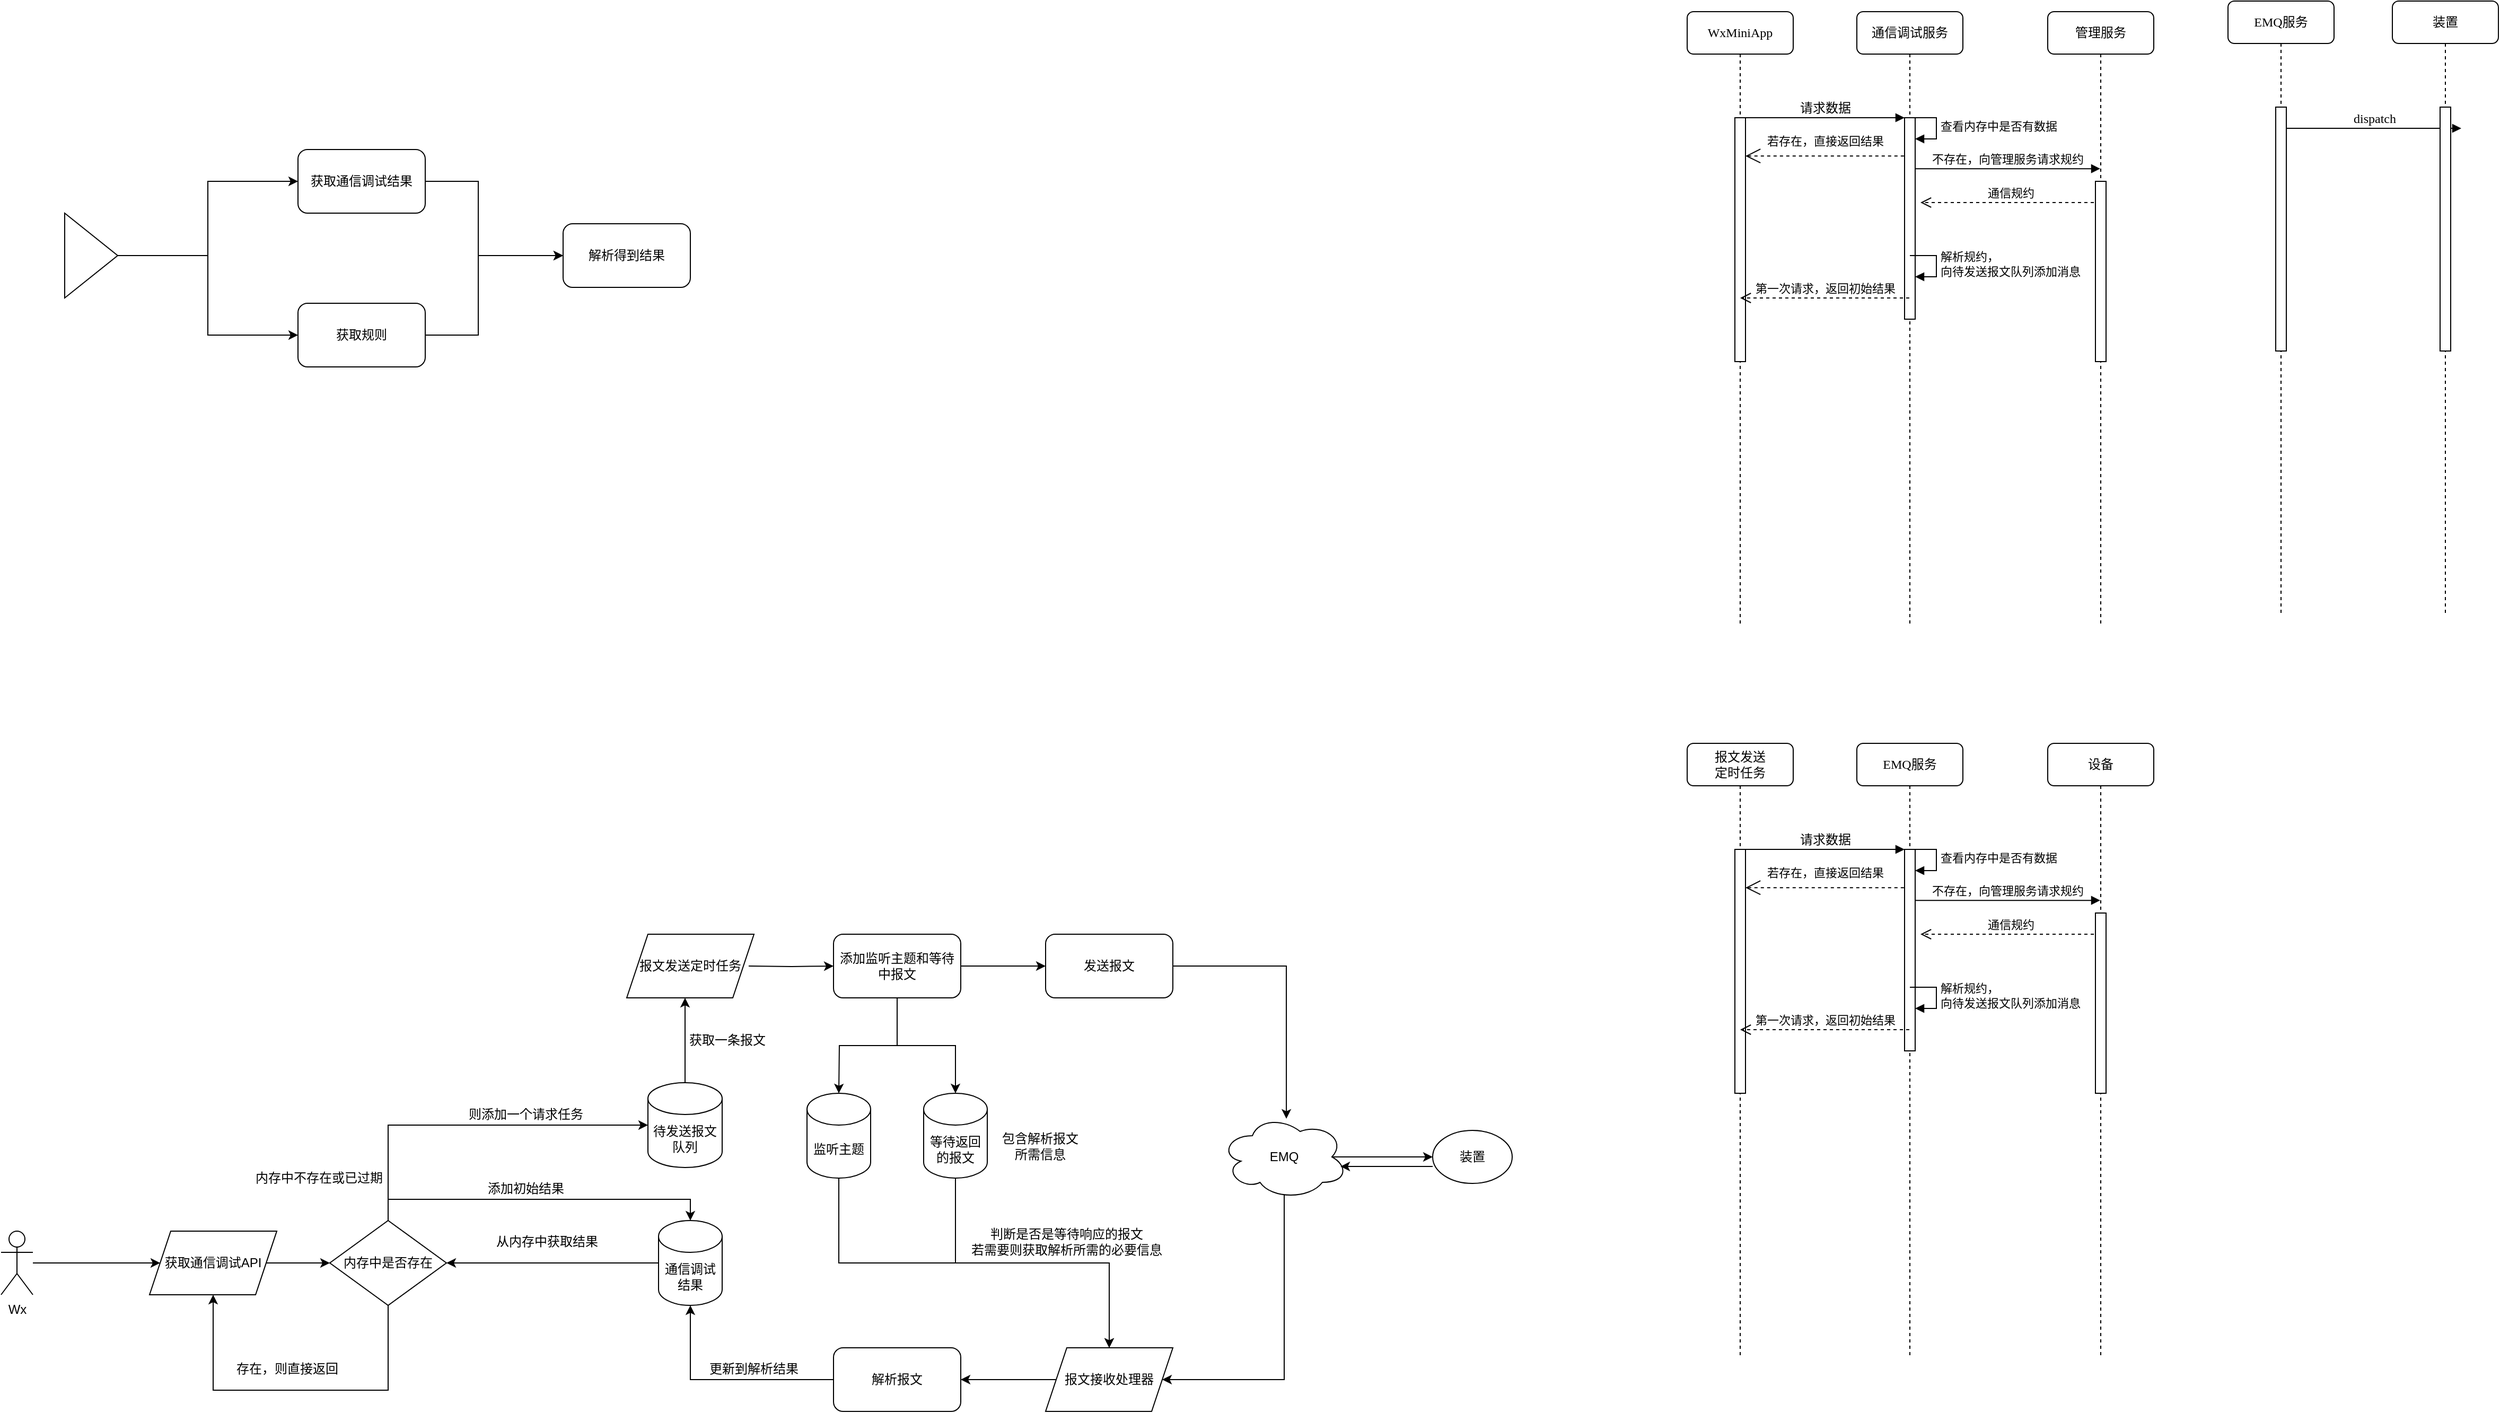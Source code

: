 <mxfile version="14.2.4" type="github">
  <diagram name="Page-1" id="13e1069c-82ec-6db2-03f1-153e76fe0fe0">
    <mxGraphModel dx="4223" dy="905" grid="1" gridSize="10" guides="1" tooltips="1" connect="1" arrows="1" fold="1" page="1" pageScale="1" pageWidth="1100" pageHeight="850" background="#ffffff" math="0" shadow="0">
      <root>
        <mxCell id="0" />
        <mxCell id="1" parent="0" />
        <mxCell id="P9kjovQ-LpbU41VSsLbJ-1" value="" style="html=1;points=[];perimeter=orthogonalPerimeter;rounded=0;shadow=0;comic=0;labelBackgroundColor=none;strokeWidth=1;fontFamily=Verdana;fontSize=12;align=center;" vertex="1" parent="1">
          <mxGeometry x="645" y="180" width="10" height="230" as="geometry" />
        </mxCell>
        <mxCell id="P9kjovQ-LpbU41VSsLbJ-2" value="dispatch" style="html=1;verticalAlign=bottom;endArrow=block;entryX=0;entryY=0;labelBackgroundColor=none;fontFamily=Verdana;fontSize=12;edgeStyle=elbowEdgeStyle;elbow=vertical;" edge="1" parent="1" source="P9kjovQ-LpbU41VSsLbJ-1">
          <mxGeometry relative="1" as="geometry">
            <mxPoint x="745" y="200" as="sourcePoint" />
            <mxPoint x="820" y="200.0" as="targetPoint" />
          </mxGeometry>
        </mxCell>
        <mxCell id="P9kjovQ-LpbU41VSsLbJ-4" value="EMQ服务" style="shape=umlLifeline;perimeter=lifelinePerimeter;whiteSpace=wrap;html=1;container=1;collapsible=0;recursiveResize=0;outlineConnect=0;rounded=1;shadow=0;comic=0;labelBackgroundColor=none;strokeWidth=1;fontFamily=Verdana;fontSize=12;align=center;" vertex="1" parent="1">
          <mxGeometry x="600" y="80" width="100" height="580" as="geometry" />
        </mxCell>
        <mxCell id="P9kjovQ-LpbU41VSsLbJ-5" value="" style="html=1;points=[];perimeter=orthogonalPerimeter;rounded=0;shadow=0;comic=0;labelBackgroundColor=none;strokeWidth=1;fontFamily=Verdana;fontSize=12;align=center;" vertex="1" parent="P9kjovQ-LpbU41VSsLbJ-4">
          <mxGeometry x="45" y="100" width="10" height="230" as="geometry" />
        </mxCell>
        <mxCell id="P9kjovQ-LpbU41VSsLbJ-6" value="装置" style="shape=umlLifeline;perimeter=lifelinePerimeter;whiteSpace=wrap;html=1;container=1;collapsible=0;recursiveResize=0;outlineConnect=0;rounded=1;shadow=0;comic=0;labelBackgroundColor=none;strokeWidth=1;fontFamily=Verdana;fontSize=12;align=center;" vertex="1" parent="1">
          <mxGeometry x="755" y="80" width="100" height="580" as="geometry" />
        </mxCell>
        <mxCell id="P9kjovQ-LpbU41VSsLbJ-7" value="" style="html=1;points=[];perimeter=orthogonalPerimeter;rounded=0;shadow=0;comic=0;labelBackgroundColor=none;strokeWidth=1;fontFamily=Verdana;fontSize=12;align=center;" vertex="1" parent="P9kjovQ-LpbU41VSsLbJ-6">
          <mxGeometry x="45" y="100" width="10" height="230" as="geometry" />
        </mxCell>
        <mxCell id="P9kjovQ-LpbU41VSsLbJ-23" value="通信调试服务" style="shape=umlLifeline;perimeter=lifelinePerimeter;whiteSpace=wrap;html=1;container=1;collapsible=0;recursiveResize=0;outlineConnect=0;rounded=1;shadow=0;comic=0;labelBackgroundColor=none;strokeWidth=1;fontFamily=Verdana;fontSize=12;align=center;" vertex="1" parent="1">
          <mxGeometry x="250" y="90" width="100" height="580" as="geometry" />
        </mxCell>
        <mxCell id="P9kjovQ-LpbU41VSsLbJ-24" value="" style="html=1;points=[];perimeter=orthogonalPerimeter;rounded=0;shadow=0;comic=0;labelBackgroundColor=none;strokeWidth=1;fontFamily=Verdana;fontSize=12;align=center;" vertex="1" parent="P9kjovQ-LpbU41VSsLbJ-23">
          <mxGeometry x="45" y="100" width="10" height="190" as="geometry" />
        </mxCell>
        <mxCell id="P9kjovQ-LpbU41VSsLbJ-25" value="WxMiniApp" style="shape=umlLifeline;perimeter=lifelinePerimeter;whiteSpace=wrap;html=1;container=1;collapsible=0;recursiveResize=0;outlineConnect=0;rounded=1;shadow=0;comic=0;labelBackgroundColor=none;strokeWidth=1;fontFamily=Verdana;fontSize=12;align=center;" vertex="1" parent="P9kjovQ-LpbU41VSsLbJ-23">
          <mxGeometry x="-160" width="100" height="580" as="geometry" />
        </mxCell>
        <mxCell id="P9kjovQ-LpbU41VSsLbJ-26" value="" style="html=1;points=[];perimeter=orthogonalPerimeter;rounded=0;shadow=0;comic=0;labelBackgroundColor=none;strokeWidth=1;fontFamily=Verdana;fontSize=12;align=center;" vertex="1" parent="P9kjovQ-LpbU41VSsLbJ-25">
          <mxGeometry x="45" y="100" width="10" height="230" as="geometry" />
        </mxCell>
        <mxCell id="P9kjovQ-LpbU41VSsLbJ-36" value="第一次请求，返回初始结果" style="html=1;verticalAlign=bottom;endArrow=open;dashed=1;endSize=8;" edge="1" parent="P9kjovQ-LpbU41VSsLbJ-25" source="P9kjovQ-LpbU41VSsLbJ-23">
          <mxGeometry relative="1" as="geometry">
            <mxPoint x="130" y="270" as="sourcePoint" />
            <mxPoint x="50" y="270" as="targetPoint" />
          </mxGeometry>
        </mxCell>
        <mxCell id="P9kjovQ-LpbU41VSsLbJ-27" value="若存在，直接返回结果" style="endArrow=open;endSize=12;dashed=1;html=1;exitX=-0.06;exitY=0.19;exitDx=0;exitDy=0;exitPerimeter=0;" edge="1" parent="P9kjovQ-LpbU41VSsLbJ-23" source="P9kjovQ-LpbU41VSsLbJ-24" target="P9kjovQ-LpbU41VSsLbJ-26">
          <mxGeometry x="-0.005" y="-14" width="160" relative="1" as="geometry">
            <mxPoint x="-90" y="150" as="sourcePoint" />
            <mxPoint x="70" y="150" as="targetPoint" />
            <mxPoint as="offset" />
          </mxGeometry>
        </mxCell>
        <mxCell id="P9kjovQ-LpbU41VSsLbJ-28" value="&lt;div&gt;请求数据&lt;/div&gt;" style="html=1;verticalAlign=bottom;endArrow=block;entryX=0;entryY=0;labelBackgroundColor=none;fontFamily=Verdana;fontSize=12;edgeStyle=elbowEdgeStyle;elbow=vertical;" edge="1" parent="P9kjovQ-LpbU41VSsLbJ-23" source="P9kjovQ-LpbU41VSsLbJ-26" target="P9kjovQ-LpbU41VSsLbJ-24">
          <mxGeometry relative="1" as="geometry">
            <mxPoint x="-20" y="110" as="sourcePoint" />
          </mxGeometry>
        </mxCell>
        <mxCell id="P9kjovQ-LpbU41VSsLbJ-29" value="查看内存中是否有数据" style="edgeStyle=orthogonalEdgeStyle;html=1;align=left;spacingLeft=2;endArrow=block;rounded=0;entryX=1;entryY=0;" edge="1" parent="P9kjovQ-LpbU41VSsLbJ-23">
          <mxGeometry relative="1" as="geometry">
            <mxPoint x="50" y="100" as="sourcePoint" />
            <Array as="points">
              <mxPoint x="75" y="100" />
            </Array>
            <mxPoint x="55.0" y="120" as="targetPoint" />
          </mxGeometry>
        </mxCell>
        <mxCell id="P9kjovQ-LpbU41VSsLbJ-33" value="通信规约" style="html=1;verticalAlign=bottom;endArrow=open;dashed=1;endSize=8;" edge="1" parent="P9kjovQ-LpbU41VSsLbJ-23" source="P9kjovQ-LpbU41VSsLbJ-30">
          <mxGeometry relative="1" as="geometry">
            <mxPoint x="140" y="180" as="sourcePoint" />
            <mxPoint x="60" y="180" as="targetPoint" />
          </mxGeometry>
        </mxCell>
        <mxCell id="P9kjovQ-LpbU41VSsLbJ-35" value="&lt;div&gt;解析规约，&lt;/div&gt;&lt;div&gt;向待发送报文队列添加消息&lt;/div&gt;" style="edgeStyle=orthogonalEdgeStyle;html=1;align=left;spacingLeft=2;endArrow=block;rounded=0;entryX=1;entryY=0;" edge="1" parent="P9kjovQ-LpbU41VSsLbJ-23">
          <mxGeometry relative="1" as="geometry">
            <mxPoint x="50" y="230" as="sourcePoint" />
            <Array as="points">
              <mxPoint x="75" y="230" />
            </Array>
            <mxPoint x="55" y="250" as="targetPoint" />
          </mxGeometry>
        </mxCell>
        <mxCell id="P9kjovQ-LpbU41VSsLbJ-30" value="管理服务" style="shape=umlLifeline;perimeter=lifelinePerimeter;whiteSpace=wrap;html=1;container=1;collapsible=0;recursiveResize=0;outlineConnect=0;rounded=1;shadow=0;comic=0;labelBackgroundColor=none;strokeWidth=1;fontFamily=Verdana;fontSize=12;align=center;" vertex="1" parent="1">
          <mxGeometry x="430" y="90" width="100" height="580" as="geometry" />
        </mxCell>
        <mxCell id="P9kjovQ-LpbU41VSsLbJ-31" value="" style="html=1;points=[];perimeter=orthogonalPerimeter;rounded=0;shadow=0;comic=0;labelBackgroundColor=none;strokeWidth=1;fontFamily=Verdana;fontSize=12;align=center;" vertex="1" parent="P9kjovQ-LpbU41VSsLbJ-30">
          <mxGeometry x="45" y="160" width="10" height="170" as="geometry" />
        </mxCell>
        <mxCell id="P9kjovQ-LpbU41VSsLbJ-32" value="不存在，向管理服务请求规约" style="html=1;verticalAlign=bottom;endArrow=block;exitX=0.957;exitY=0.253;exitDx=0;exitDy=0;exitPerimeter=0;" edge="1" parent="1" source="P9kjovQ-LpbU41VSsLbJ-24" target="P9kjovQ-LpbU41VSsLbJ-30">
          <mxGeometry width="80" relative="1" as="geometry">
            <mxPoint x="300" y="240" as="sourcePoint" />
            <mxPoint x="380" y="240" as="targetPoint" />
          </mxGeometry>
        </mxCell>
        <mxCell id="P9kjovQ-LpbU41VSsLbJ-37" value="EMQ服务" style="shape=umlLifeline;perimeter=lifelinePerimeter;whiteSpace=wrap;html=1;container=1;collapsible=0;recursiveResize=0;outlineConnect=0;rounded=1;shadow=0;comic=0;labelBackgroundColor=none;strokeWidth=1;fontFamily=Verdana;fontSize=12;align=center;" vertex="1" parent="1">
          <mxGeometry x="250" y="780" width="100" height="580" as="geometry" />
        </mxCell>
        <mxCell id="P9kjovQ-LpbU41VSsLbJ-38" value="" style="html=1;points=[];perimeter=orthogonalPerimeter;rounded=0;shadow=0;comic=0;labelBackgroundColor=none;strokeWidth=1;fontFamily=Verdana;fontSize=12;align=center;" vertex="1" parent="P9kjovQ-LpbU41VSsLbJ-37">
          <mxGeometry x="45" y="100" width="10" height="190" as="geometry" />
        </mxCell>
        <mxCell id="P9kjovQ-LpbU41VSsLbJ-39" value="&lt;div&gt;报文发送&lt;/div&gt;&lt;div&gt;定时任务&lt;/div&gt;" style="shape=umlLifeline;perimeter=lifelinePerimeter;whiteSpace=wrap;html=1;container=1;collapsible=0;recursiveResize=0;outlineConnect=0;rounded=1;shadow=0;comic=0;labelBackgroundColor=none;strokeWidth=1;fontFamily=Verdana;fontSize=12;align=center;" vertex="1" parent="P9kjovQ-LpbU41VSsLbJ-37">
          <mxGeometry x="-160" width="100" height="580" as="geometry" />
        </mxCell>
        <mxCell id="P9kjovQ-LpbU41VSsLbJ-40" value="" style="html=1;points=[];perimeter=orthogonalPerimeter;rounded=0;shadow=0;comic=0;labelBackgroundColor=none;strokeWidth=1;fontFamily=Verdana;fontSize=12;align=center;" vertex="1" parent="P9kjovQ-LpbU41VSsLbJ-39">
          <mxGeometry x="45" y="100" width="10" height="230" as="geometry" />
        </mxCell>
        <mxCell id="P9kjovQ-LpbU41VSsLbJ-41" value="第一次请求，返回初始结果" style="html=1;verticalAlign=bottom;endArrow=open;dashed=1;endSize=8;" edge="1" parent="P9kjovQ-LpbU41VSsLbJ-39" source="P9kjovQ-LpbU41VSsLbJ-37">
          <mxGeometry relative="1" as="geometry">
            <mxPoint x="130" y="270" as="sourcePoint" />
            <mxPoint x="50" y="270" as="targetPoint" />
          </mxGeometry>
        </mxCell>
        <mxCell id="P9kjovQ-LpbU41VSsLbJ-42" value="若存在，直接返回结果" style="endArrow=open;endSize=12;dashed=1;html=1;exitX=-0.06;exitY=0.19;exitDx=0;exitDy=0;exitPerimeter=0;" edge="1" parent="P9kjovQ-LpbU41VSsLbJ-37" source="P9kjovQ-LpbU41VSsLbJ-38" target="P9kjovQ-LpbU41VSsLbJ-40">
          <mxGeometry x="-0.005" y="-14" width="160" relative="1" as="geometry">
            <mxPoint x="-90" y="150" as="sourcePoint" />
            <mxPoint x="70" y="150" as="targetPoint" />
            <mxPoint as="offset" />
          </mxGeometry>
        </mxCell>
        <mxCell id="P9kjovQ-LpbU41VSsLbJ-43" value="&lt;div&gt;请求数据&lt;/div&gt;" style="html=1;verticalAlign=bottom;endArrow=block;entryX=0;entryY=0;labelBackgroundColor=none;fontFamily=Verdana;fontSize=12;edgeStyle=elbowEdgeStyle;elbow=vertical;" edge="1" parent="P9kjovQ-LpbU41VSsLbJ-37" source="P9kjovQ-LpbU41VSsLbJ-40" target="P9kjovQ-LpbU41VSsLbJ-38">
          <mxGeometry relative="1" as="geometry">
            <mxPoint x="-20" y="110" as="sourcePoint" />
          </mxGeometry>
        </mxCell>
        <mxCell id="P9kjovQ-LpbU41VSsLbJ-44" value="查看内存中是否有数据" style="edgeStyle=orthogonalEdgeStyle;html=1;align=left;spacingLeft=2;endArrow=block;rounded=0;entryX=1;entryY=0;" edge="1" parent="P9kjovQ-LpbU41VSsLbJ-37">
          <mxGeometry relative="1" as="geometry">
            <mxPoint x="50" y="100" as="sourcePoint" />
            <Array as="points">
              <mxPoint x="75" y="100" />
            </Array>
            <mxPoint x="55.0" y="120" as="targetPoint" />
          </mxGeometry>
        </mxCell>
        <mxCell id="P9kjovQ-LpbU41VSsLbJ-45" value="通信规约" style="html=1;verticalAlign=bottom;endArrow=open;dashed=1;endSize=8;" edge="1" parent="P9kjovQ-LpbU41VSsLbJ-37" source="P9kjovQ-LpbU41VSsLbJ-47">
          <mxGeometry relative="1" as="geometry">
            <mxPoint x="140" y="180" as="sourcePoint" />
            <mxPoint x="60" y="180" as="targetPoint" />
          </mxGeometry>
        </mxCell>
        <mxCell id="P9kjovQ-LpbU41VSsLbJ-46" value="&lt;div&gt;解析规约，&lt;/div&gt;&lt;div&gt;向待发送报文队列添加消息&lt;/div&gt;" style="edgeStyle=orthogonalEdgeStyle;html=1;align=left;spacingLeft=2;endArrow=block;rounded=0;entryX=1;entryY=0;" edge="1" parent="P9kjovQ-LpbU41VSsLbJ-37">
          <mxGeometry relative="1" as="geometry">
            <mxPoint x="50" y="230" as="sourcePoint" />
            <Array as="points">
              <mxPoint x="75" y="230" />
            </Array>
            <mxPoint x="55" y="250" as="targetPoint" />
          </mxGeometry>
        </mxCell>
        <mxCell id="P9kjovQ-LpbU41VSsLbJ-47" value="设备" style="shape=umlLifeline;perimeter=lifelinePerimeter;whiteSpace=wrap;html=1;container=1;collapsible=0;recursiveResize=0;outlineConnect=0;rounded=1;shadow=0;comic=0;labelBackgroundColor=none;strokeWidth=1;fontFamily=Verdana;fontSize=12;align=center;" vertex="1" parent="1">
          <mxGeometry x="430" y="780" width="100" height="580" as="geometry" />
        </mxCell>
        <mxCell id="P9kjovQ-LpbU41VSsLbJ-48" value="" style="html=1;points=[];perimeter=orthogonalPerimeter;rounded=0;shadow=0;comic=0;labelBackgroundColor=none;strokeWidth=1;fontFamily=Verdana;fontSize=12;align=center;" vertex="1" parent="P9kjovQ-LpbU41VSsLbJ-47">
          <mxGeometry x="45" y="160" width="10" height="170" as="geometry" />
        </mxCell>
        <mxCell id="P9kjovQ-LpbU41VSsLbJ-49" value="不存在，向管理服务请求规约" style="html=1;verticalAlign=bottom;endArrow=block;exitX=0.957;exitY=0.253;exitDx=0;exitDy=0;exitPerimeter=0;" edge="1" parent="1" source="P9kjovQ-LpbU41VSsLbJ-38" target="P9kjovQ-LpbU41VSsLbJ-47">
          <mxGeometry width="80" relative="1" as="geometry">
            <mxPoint x="300" y="930" as="sourcePoint" />
            <mxPoint x="380" y="930" as="targetPoint" />
          </mxGeometry>
        </mxCell>
        <mxCell id="P9kjovQ-LpbU41VSsLbJ-59" value="" style="edgeStyle=orthogonalEdgeStyle;rounded=0;orthogonalLoop=1;jettySize=auto;html=1;" edge="1" parent="1" target="P9kjovQ-LpbU41VSsLbJ-58">
          <mxGeometry relative="1" as="geometry">
            <mxPoint x="-795.0" y="990.0" as="sourcePoint" />
          </mxGeometry>
        </mxCell>
        <mxCell id="P9kjovQ-LpbU41VSsLbJ-57" style="edgeStyle=orthogonalEdgeStyle;rounded=0;orthogonalLoop=1;jettySize=auto;html=1;exitX=0.5;exitY=0;exitDx=0;exitDy=0;exitPerimeter=0;entryX=0.5;entryY=1;entryDx=0;entryDy=0;" edge="1" parent="1" source="P9kjovQ-LpbU41VSsLbJ-51">
          <mxGeometry relative="1" as="geometry">
            <mxPoint x="-855.0" y="1020.0" as="targetPoint" />
          </mxGeometry>
        </mxCell>
        <mxCell id="P9kjovQ-LpbU41VSsLbJ-51" value="待发送报文队列" style="shape=cylinder3;whiteSpace=wrap;html=1;boundedLbl=1;backgroundOutline=1;size=15;" vertex="1" parent="1">
          <mxGeometry x="-890" y="1100" width="70" height="80" as="geometry" />
        </mxCell>
        <mxCell id="P9kjovQ-LpbU41VSsLbJ-54" value="&lt;div&gt;获取一条报文&lt;/div&gt;" style="text;html=1;strokeColor=none;fillColor=none;align=center;verticalAlign=middle;whiteSpace=wrap;rounded=0;" vertex="1" parent="1">
          <mxGeometry x="-870" y="1050" width="110" height="20" as="geometry" />
        </mxCell>
        <mxCell id="P9kjovQ-LpbU41VSsLbJ-60" style="edgeStyle=orthogonalEdgeStyle;rounded=0;orthogonalLoop=1;jettySize=auto;html=1;" edge="1" parent="1" source="P9kjovQ-LpbU41VSsLbJ-58">
          <mxGeometry relative="1" as="geometry">
            <mxPoint x="-710" y="1110.0" as="targetPoint" />
          </mxGeometry>
        </mxCell>
        <mxCell id="P9kjovQ-LpbU41VSsLbJ-63" style="edgeStyle=orthogonalEdgeStyle;rounded=0;orthogonalLoop=1;jettySize=auto;html=1;entryX=0.5;entryY=0;entryDx=0;entryDy=0;entryPerimeter=0;" edge="1" parent="1" source="P9kjovQ-LpbU41VSsLbJ-58" target="P9kjovQ-LpbU41VSsLbJ-62">
          <mxGeometry relative="1" as="geometry" />
        </mxCell>
        <mxCell id="P9kjovQ-LpbU41VSsLbJ-65" value="" style="edgeStyle=orthogonalEdgeStyle;rounded=0;orthogonalLoop=1;jettySize=auto;html=1;" edge="1" parent="1" source="P9kjovQ-LpbU41VSsLbJ-58" target="P9kjovQ-LpbU41VSsLbJ-64">
          <mxGeometry relative="1" as="geometry" />
        </mxCell>
        <mxCell id="P9kjovQ-LpbU41VSsLbJ-58" value="添加监听主题和等待中报文" style="whiteSpace=wrap;html=1;rounded=1;" vertex="1" parent="1">
          <mxGeometry x="-715" y="960" width="120" height="60" as="geometry" />
        </mxCell>
        <mxCell id="P9kjovQ-LpbU41VSsLbJ-75" style="edgeStyle=orthogonalEdgeStyle;rounded=0;orthogonalLoop=1;jettySize=auto;html=1;exitX=0.5;exitY=1;exitDx=0;exitDy=0;exitPerimeter=0;entryX=0.5;entryY=0;entryDx=0;entryDy=0;" edge="1" parent="1" source="P9kjovQ-LpbU41VSsLbJ-61" target="P9kjovQ-LpbU41VSsLbJ-73">
          <mxGeometry relative="1" as="geometry" />
        </mxCell>
        <mxCell id="P9kjovQ-LpbU41VSsLbJ-61" value="监听主题" style="shape=cylinder3;whiteSpace=wrap;html=1;boundedLbl=1;backgroundOutline=1;size=15;" vertex="1" parent="1">
          <mxGeometry x="-740" y="1110" width="60" height="80" as="geometry" />
        </mxCell>
        <mxCell id="P9kjovQ-LpbU41VSsLbJ-76" style="edgeStyle=orthogonalEdgeStyle;rounded=0;orthogonalLoop=1;jettySize=auto;html=1;exitX=0.5;exitY=1;exitDx=0;exitDy=0;exitPerimeter=0;entryX=0.5;entryY=0;entryDx=0;entryDy=0;" edge="1" parent="1" source="P9kjovQ-LpbU41VSsLbJ-62" target="P9kjovQ-LpbU41VSsLbJ-73">
          <mxGeometry relative="1" as="geometry" />
        </mxCell>
        <mxCell id="P9kjovQ-LpbU41VSsLbJ-62" value="等待返回的报文" style="shape=cylinder3;whiteSpace=wrap;html=1;boundedLbl=1;backgroundOutline=1;size=15;" vertex="1" parent="1">
          <mxGeometry x="-630" y="1110" width="60" height="80" as="geometry" />
        </mxCell>
        <mxCell id="P9kjovQ-LpbU41VSsLbJ-67" style="edgeStyle=orthogonalEdgeStyle;rounded=0;orthogonalLoop=1;jettySize=auto;html=1;exitX=1;exitY=0.5;exitDx=0;exitDy=0;entryX=0.517;entryY=0.05;entryDx=0;entryDy=0;entryPerimeter=0;" edge="1" parent="1" source="P9kjovQ-LpbU41VSsLbJ-64" target="P9kjovQ-LpbU41VSsLbJ-66">
          <mxGeometry relative="1" as="geometry" />
        </mxCell>
        <mxCell id="P9kjovQ-LpbU41VSsLbJ-64" value="发送报文" style="whiteSpace=wrap;html=1;rounded=1;" vertex="1" parent="1">
          <mxGeometry x="-515" y="960" width="120" height="60" as="geometry" />
        </mxCell>
        <mxCell id="P9kjovQ-LpbU41VSsLbJ-74" style="edgeStyle=orthogonalEdgeStyle;rounded=0;orthogonalLoop=1;jettySize=auto;html=1;exitX=0.55;exitY=0.95;exitDx=0;exitDy=0;exitPerimeter=0;entryX=1;entryY=0.5;entryDx=0;entryDy=0;" edge="1" parent="1" source="P9kjovQ-LpbU41VSsLbJ-66" target="P9kjovQ-LpbU41VSsLbJ-73">
          <mxGeometry relative="1" as="geometry">
            <Array as="points">
              <mxPoint x="-290" y="1146" />
              <mxPoint x="-290" y="1380" />
            </Array>
          </mxGeometry>
        </mxCell>
        <mxCell id="P9kjovQ-LpbU41VSsLbJ-66" value="EMQ" style="ellipse;shape=cloud;whiteSpace=wrap;html=1;" vertex="1" parent="1">
          <mxGeometry x="-350" y="1130" width="120" height="80" as="geometry" />
        </mxCell>
        <mxCell id="P9kjovQ-LpbU41VSsLbJ-68" value="装置" style="ellipse;whiteSpace=wrap;html=1;" vertex="1" parent="1">
          <mxGeometry x="-150" y="1145" width="75" height="50" as="geometry" />
        </mxCell>
        <mxCell id="P9kjovQ-LpbU41VSsLbJ-69" value="" style="endArrow=classic;html=1;exitX=0.875;exitY=0.5;exitDx=0;exitDy=0;exitPerimeter=0;entryX=0;entryY=0.5;entryDx=0;entryDy=0;" edge="1" parent="1" source="P9kjovQ-LpbU41VSsLbJ-66">
          <mxGeometry width="50" height="50" relative="1" as="geometry">
            <mxPoint x="-320" y="1320" as="sourcePoint" />
            <mxPoint x="-150" y="1170" as="targetPoint" />
          </mxGeometry>
        </mxCell>
        <mxCell id="P9kjovQ-LpbU41VSsLbJ-70" value="" style="endArrow=classic;html=1;entryX=0.942;entryY=0.613;entryDx=0;entryDy=0;entryPerimeter=0;" edge="1" parent="1" target="P9kjovQ-LpbU41VSsLbJ-66">
          <mxGeometry width="50" height="50" relative="1" as="geometry">
            <mxPoint x="-150" y="1179" as="sourcePoint" />
            <mxPoint x="-190" y="1186" as="targetPoint" />
          </mxGeometry>
        </mxCell>
        <mxCell id="P9kjovQ-LpbU41VSsLbJ-71" value="报文发送定时任务" style="shape=parallelogram;perimeter=parallelogramPerimeter;whiteSpace=wrap;html=1;fixedSize=1;" vertex="1" parent="1">
          <mxGeometry x="-910" y="960" width="120" height="60" as="geometry" />
        </mxCell>
        <mxCell id="P9kjovQ-LpbU41VSsLbJ-81" style="edgeStyle=orthogonalEdgeStyle;rounded=0;orthogonalLoop=1;jettySize=auto;html=1;entryX=1;entryY=0.5;entryDx=0;entryDy=0;" edge="1" parent="1" source="P9kjovQ-LpbU41VSsLbJ-73" target="P9kjovQ-LpbU41VSsLbJ-80">
          <mxGeometry relative="1" as="geometry" />
        </mxCell>
        <mxCell id="P9kjovQ-LpbU41VSsLbJ-73" value="报文接收处理器" style="shape=parallelogram;perimeter=parallelogramPerimeter;whiteSpace=wrap;html=1;fixedSize=1;" vertex="1" parent="1">
          <mxGeometry x="-515" y="1350" width="120" height="60" as="geometry" />
        </mxCell>
        <mxCell id="P9kjovQ-LpbU41VSsLbJ-77" value="&lt;div&gt;判断是否是等待响应的报文&lt;/div&gt;&lt;div&gt;若需要则获取解析所需的必要信息&lt;/div&gt;" style="text;html=1;strokeColor=none;fillColor=none;align=center;verticalAlign=middle;whiteSpace=wrap;rounded=0;" vertex="1" parent="1">
          <mxGeometry x="-590" y="1240" width="190" height="20" as="geometry" />
        </mxCell>
        <mxCell id="P9kjovQ-LpbU41VSsLbJ-84" style="edgeStyle=orthogonalEdgeStyle;rounded=0;orthogonalLoop=1;jettySize=auto;html=1;entryX=0.5;entryY=1;entryDx=0;entryDy=0;entryPerimeter=0;" edge="1" parent="1" source="P9kjovQ-LpbU41VSsLbJ-80" target="P9kjovQ-LpbU41VSsLbJ-83">
          <mxGeometry relative="1" as="geometry" />
        </mxCell>
        <mxCell id="P9kjovQ-LpbU41VSsLbJ-80" value="解析报文" style="rounded=1;whiteSpace=wrap;html=1;" vertex="1" parent="1">
          <mxGeometry x="-715" y="1350" width="120" height="60" as="geometry" />
        </mxCell>
        <mxCell id="P9kjovQ-LpbU41VSsLbJ-82" value="包含解析报文所需信息" style="text;html=1;strokeColor=none;fillColor=none;align=center;verticalAlign=middle;whiteSpace=wrap;rounded=0;" vertex="1" parent="1">
          <mxGeometry x="-560" y="1150" width="80" height="20" as="geometry" />
        </mxCell>
        <mxCell id="P9kjovQ-LpbU41VSsLbJ-90" style="edgeStyle=orthogonalEdgeStyle;rounded=0;orthogonalLoop=1;jettySize=auto;html=1;entryX=1;entryY=0.5;entryDx=0;entryDy=0;" edge="1" parent="1" source="P9kjovQ-LpbU41VSsLbJ-83" target="P9kjovQ-LpbU41VSsLbJ-88">
          <mxGeometry relative="1" as="geometry" />
        </mxCell>
        <mxCell id="P9kjovQ-LpbU41VSsLbJ-83" value="通信调试结果" style="shape=cylinder3;whiteSpace=wrap;html=1;boundedLbl=1;backgroundOutline=1;size=15;" vertex="1" parent="1">
          <mxGeometry x="-880" y="1230" width="60" height="80" as="geometry" />
        </mxCell>
        <mxCell id="P9kjovQ-LpbU41VSsLbJ-85" value="更新到解析结果" style="text;html=1;strokeColor=none;fillColor=none;align=center;verticalAlign=middle;whiteSpace=wrap;rounded=0;" vertex="1" parent="1">
          <mxGeometry x="-840" y="1360" width="100" height="20" as="geometry" />
        </mxCell>
        <mxCell id="P9kjovQ-LpbU41VSsLbJ-87" style="edgeStyle=orthogonalEdgeStyle;rounded=0;orthogonalLoop=1;jettySize=auto;html=1;entryX=0;entryY=0.5;entryDx=0;entryDy=0;" edge="1" parent="1" source="P9kjovQ-LpbU41VSsLbJ-86" target="P9kjovQ-LpbU41VSsLbJ-88">
          <mxGeometry relative="1" as="geometry">
            <mxPoint x="-1210" y="1270.0" as="targetPoint" />
          </mxGeometry>
        </mxCell>
        <mxCell id="P9kjovQ-LpbU41VSsLbJ-86" value="获取通信调试API" style="shape=parallelogram;perimeter=parallelogramPerimeter;whiteSpace=wrap;html=1;fixedSize=1;" vertex="1" parent="1">
          <mxGeometry x="-1360" y="1240" width="120" height="60" as="geometry" />
        </mxCell>
        <mxCell id="P9kjovQ-LpbU41VSsLbJ-91" style="edgeStyle=orthogonalEdgeStyle;rounded=0;orthogonalLoop=1;jettySize=auto;html=1;exitX=0.5;exitY=0;exitDx=0;exitDy=0;entryX=0;entryY=0.5;entryDx=0;entryDy=0;entryPerimeter=0;" edge="1" parent="1" source="P9kjovQ-LpbU41VSsLbJ-88" target="P9kjovQ-LpbU41VSsLbJ-51">
          <mxGeometry relative="1" as="geometry" />
        </mxCell>
        <mxCell id="P9kjovQ-LpbU41VSsLbJ-94" style="edgeStyle=orthogonalEdgeStyle;rounded=0;orthogonalLoop=1;jettySize=auto;html=1;entryX=0.5;entryY=1;entryDx=0;entryDy=0;exitX=0.5;exitY=1;exitDx=0;exitDy=0;" edge="1" parent="1" source="P9kjovQ-LpbU41VSsLbJ-88" target="P9kjovQ-LpbU41VSsLbJ-86">
          <mxGeometry relative="1" as="geometry">
            <mxPoint x="-1240" y="1380" as="targetPoint" />
            <Array as="points">
              <mxPoint x="-1135" y="1390" />
              <mxPoint x="-1300" y="1390" />
            </Array>
          </mxGeometry>
        </mxCell>
        <mxCell id="P9kjovQ-LpbU41VSsLbJ-99" style="edgeStyle=orthogonalEdgeStyle;rounded=0;orthogonalLoop=1;jettySize=auto;html=1;exitX=0.5;exitY=0;exitDx=0;exitDy=0;entryX=0.5;entryY=0;entryDx=0;entryDy=0;entryPerimeter=0;" edge="1" parent="1" source="P9kjovQ-LpbU41VSsLbJ-88" target="P9kjovQ-LpbU41VSsLbJ-83">
          <mxGeometry relative="1" as="geometry">
            <Array as="points">
              <mxPoint x="-1135" y="1210" />
              <mxPoint x="-850" y="1210" />
            </Array>
          </mxGeometry>
        </mxCell>
        <mxCell id="P9kjovQ-LpbU41VSsLbJ-88" value="内存中是否存在" style="rhombus;whiteSpace=wrap;html=1;" vertex="1" parent="1">
          <mxGeometry x="-1190" y="1230" width="110" height="80" as="geometry" />
        </mxCell>
        <mxCell id="P9kjovQ-LpbU41VSsLbJ-92" value="内存中不存在或已过期" style="text;html=1;strokeColor=none;fillColor=none;align=center;verticalAlign=middle;whiteSpace=wrap;rounded=0;" vertex="1" parent="1">
          <mxGeometry x="-1280" y="1180" width="160" height="20" as="geometry" />
        </mxCell>
        <mxCell id="P9kjovQ-LpbU41VSsLbJ-93" value="从内存中获取结果" style="text;html=1;strokeColor=none;fillColor=none;align=center;verticalAlign=middle;whiteSpace=wrap;rounded=0;" vertex="1" parent="1">
          <mxGeometry x="-1050" y="1240" width="130" height="20" as="geometry" />
        </mxCell>
        <mxCell id="P9kjovQ-LpbU41VSsLbJ-95" value="存在，则直接返回" style="text;html=1;strokeColor=none;fillColor=none;align=center;verticalAlign=middle;whiteSpace=wrap;rounded=0;" vertex="1" parent="1">
          <mxGeometry x="-1290" y="1360" width="120" height="20" as="geometry" />
        </mxCell>
        <mxCell id="P9kjovQ-LpbU41VSsLbJ-97" style="edgeStyle=orthogonalEdgeStyle;rounded=0;orthogonalLoop=1;jettySize=auto;html=1;" edge="1" parent="1" source="P9kjovQ-LpbU41VSsLbJ-96" target="P9kjovQ-LpbU41VSsLbJ-86">
          <mxGeometry relative="1" as="geometry" />
        </mxCell>
        <mxCell id="P9kjovQ-LpbU41VSsLbJ-96" value="Wx" style="shape=umlActor;verticalLabelPosition=bottom;verticalAlign=top;html=1;outlineConnect=0;" vertex="1" parent="1">
          <mxGeometry x="-1500" y="1240" width="30" height="60" as="geometry" />
        </mxCell>
        <mxCell id="P9kjovQ-LpbU41VSsLbJ-98" value="则添加一个请求任务" style="text;html=1;strokeColor=none;fillColor=none;align=center;verticalAlign=middle;whiteSpace=wrap;rounded=0;" vertex="1" parent="1">
          <mxGeometry x="-1070" y="1120" width="130" height="20" as="geometry" />
        </mxCell>
        <mxCell id="P9kjovQ-LpbU41VSsLbJ-100" value="添加初始结果" style="text;html=1;strokeColor=none;fillColor=none;align=center;verticalAlign=middle;whiteSpace=wrap;rounded=0;" vertex="1" parent="1">
          <mxGeometry x="-1050" y="1190" width="90" height="20" as="geometry" />
        </mxCell>
        <mxCell id="P9kjovQ-LpbU41VSsLbJ-109" style="edgeStyle=orthogonalEdgeStyle;rounded=0;orthogonalLoop=1;jettySize=auto;html=1;exitX=1;exitY=0.5;exitDx=0;exitDy=0;entryX=0;entryY=0.5;entryDx=0;entryDy=0;" edge="1" parent="1" source="P9kjovQ-LpbU41VSsLbJ-101" target="P9kjovQ-LpbU41VSsLbJ-107">
          <mxGeometry relative="1" as="geometry">
            <mxPoint x="-1000.0" y="320" as="targetPoint" />
            <Array as="points">
              <mxPoint x="-1050" y="395" />
              <mxPoint x="-1050" y="320" />
            </Array>
          </mxGeometry>
        </mxCell>
        <mxCell id="P9kjovQ-LpbU41VSsLbJ-101" value="获取规则" style="rounded=1;whiteSpace=wrap;html=1;" vertex="1" parent="1">
          <mxGeometry x="-1220" y="365" width="120" height="60" as="geometry" />
        </mxCell>
        <mxCell id="P9kjovQ-LpbU41VSsLbJ-108" style="edgeStyle=orthogonalEdgeStyle;rounded=0;orthogonalLoop=1;jettySize=auto;html=1;entryX=0;entryY=0.5;entryDx=0;entryDy=0;" edge="1" parent="1" source="P9kjovQ-LpbU41VSsLbJ-102" target="P9kjovQ-LpbU41VSsLbJ-107">
          <mxGeometry relative="1" as="geometry">
            <Array as="points">
              <mxPoint x="-1050" y="250" />
              <mxPoint x="-1050" y="320" />
            </Array>
          </mxGeometry>
        </mxCell>
        <mxCell id="P9kjovQ-LpbU41VSsLbJ-102" value="获取通信调试结果" style="rounded=1;whiteSpace=wrap;html=1;" vertex="1" parent="1">
          <mxGeometry x="-1220" y="220" width="120" height="60" as="geometry" />
        </mxCell>
        <mxCell id="P9kjovQ-LpbU41VSsLbJ-105" style="edgeStyle=orthogonalEdgeStyle;rounded=0;orthogonalLoop=1;jettySize=auto;html=1;entryX=0;entryY=0.5;entryDx=0;entryDy=0;" edge="1" parent="1" source="P9kjovQ-LpbU41VSsLbJ-104" target="P9kjovQ-LpbU41VSsLbJ-102">
          <mxGeometry relative="1" as="geometry" />
        </mxCell>
        <mxCell id="P9kjovQ-LpbU41VSsLbJ-106" style="edgeStyle=orthogonalEdgeStyle;rounded=0;orthogonalLoop=1;jettySize=auto;html=1;entryX=0;entryY=0.5;entryDx=0;entryDy=0;" edge="1" parent="1" source="P9kjovQ-LpbU41VSsLbJ-104" target="P9kjovQ-LpbU41VSsLbJ-101">
          <mxGeometry relative="1" as="geometry" />
        </mxCell>
        <mxCell id="P9kjovQ-LpbU41VSsLbJ-104" value="" style="triangle;whiteSpace=wrap;html=1;" vertex="1" parent="1">
          <mxGeometry x="-1440" y="280" width="50" height="80" as="geometry" />
        </mxCell>
        <mxCell id="P9kjovQ-LpbU41VSsLbJ-107" value="解析得到结果" style="rounded=1;whiteSpace=wrap;html=1;" vertex="1" parent="1">
          <mxGeometry x="-970" y="290" width="120" height="60" as="geometry" />
        </mxCell>
      </root>
    </mxGraphModel>
  </diagram>
</mxfile>
